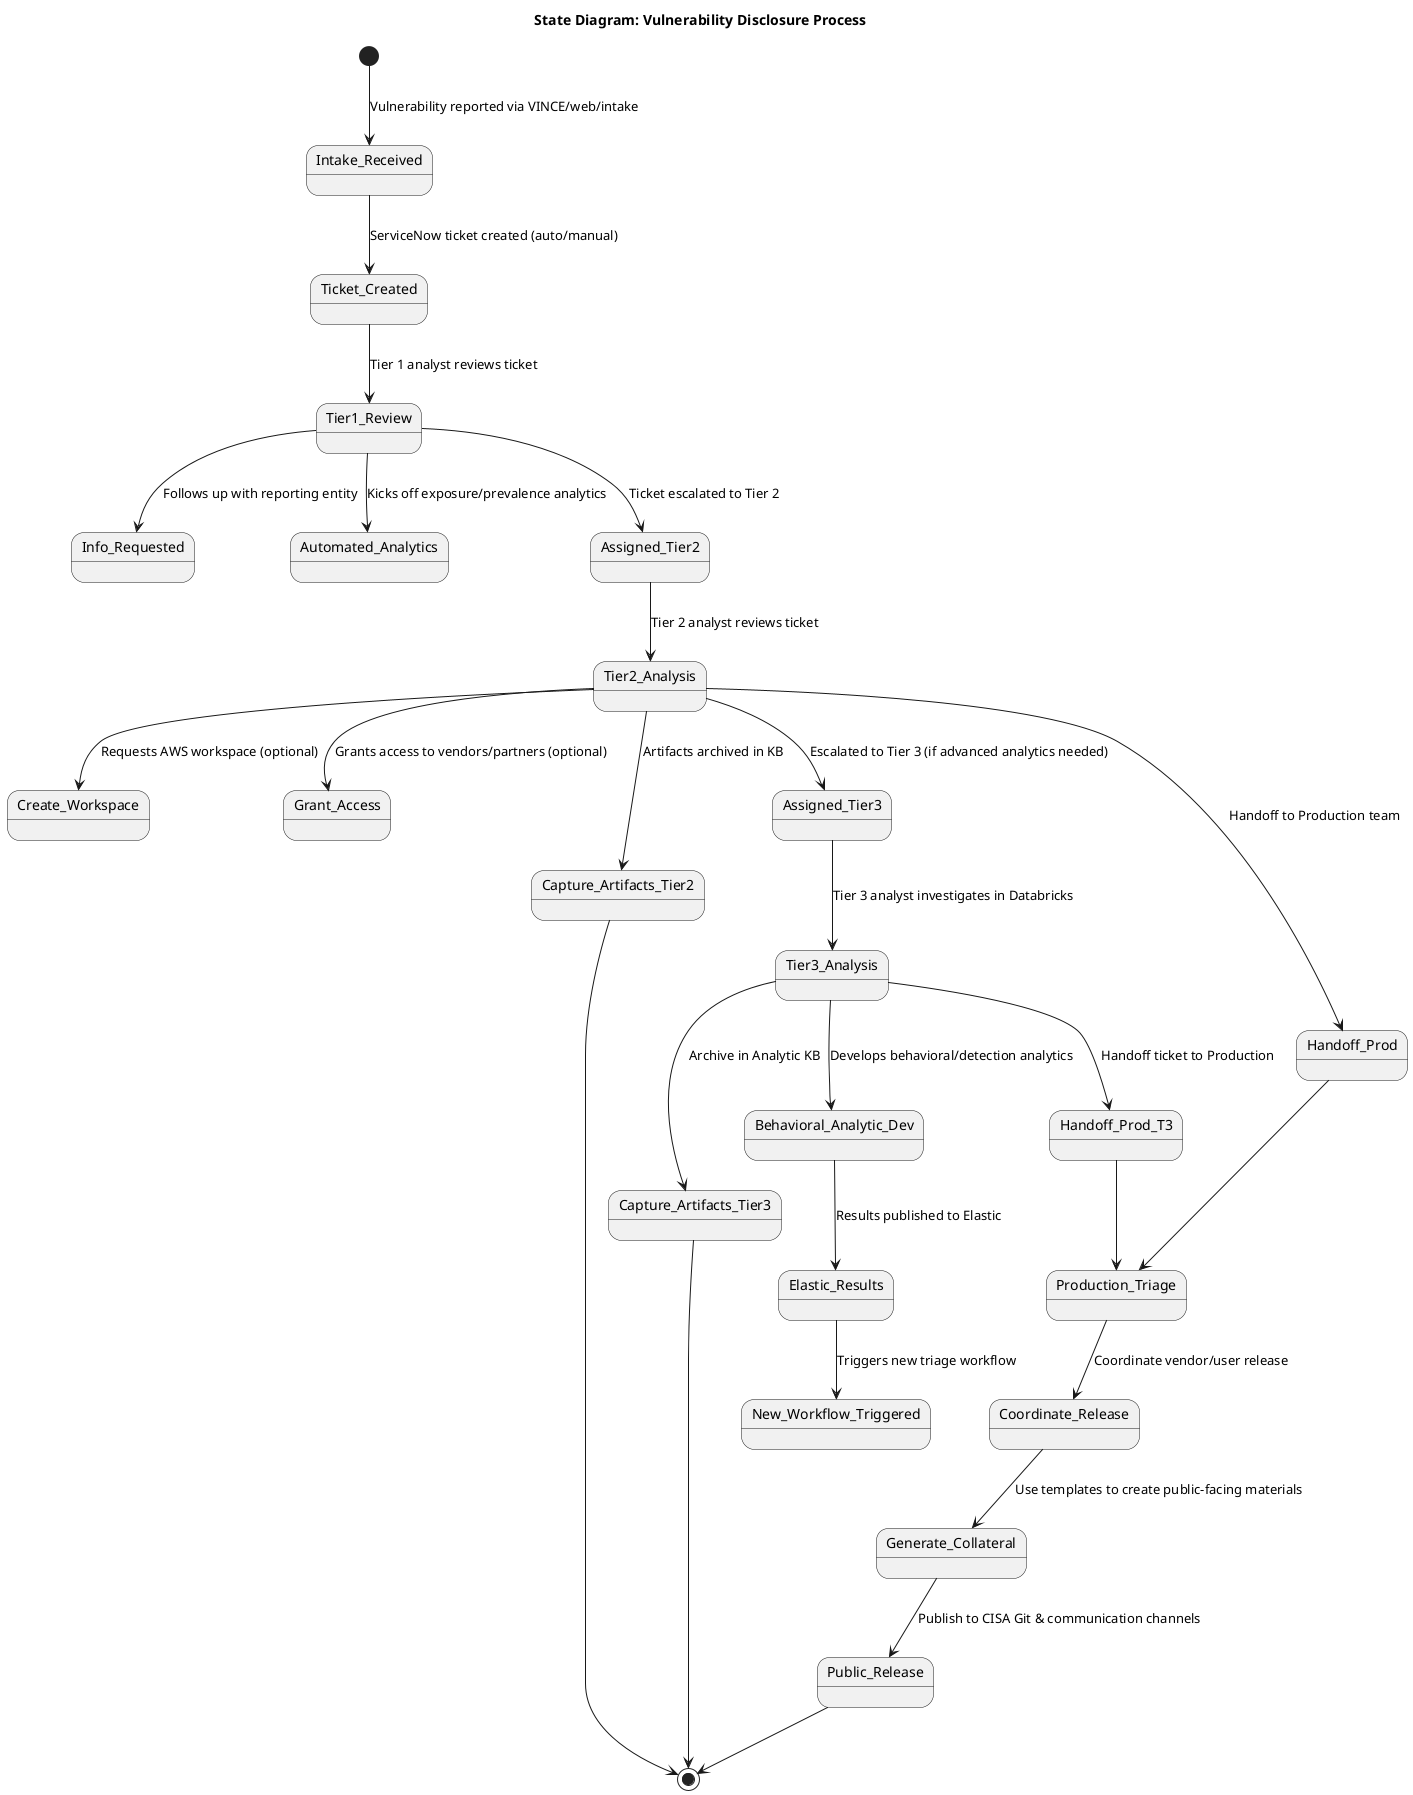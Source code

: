 @startuml
	title State Diagram: Vulnerability Disclosure Process
	
	[*] --> Intake_Received : Vulnerability reported via VINCE/web/intake
	
	Intake_Received --> Ticket_Created : ServiceNow ticket created (auto/manual)
	
	Ticket_Created --> Tier1_Review : Tier 1 analyst reviews ticket
	
	Tier1_Review --> Info_Requested : Follows up with reporting entity
	Tier1_Review --> Automated_Analytics : Kicks off exposure/prevalence analytics
	Tier1_Review --> Assigned_Tier2 : Ticket escalated to Tier 2
	
	Assigned_Tier2 --> Tier2_Analysis : Tier 2 analyst reviews ticket
	
	Tier2_Analysis --> Create_Workspace : Requests AWS workspace (optional)
	Tier2_Analysis --> Grant_Access : Grants access to vendors/partners (optional)
	Tier2_Analysis --> Capture_Artifacts_Tier2 : Artifacts archived in KB
	Tier2_Analysis --> Handoff_Prod : Handoff to Production team
	Tier2_Analysis --> Assigned_Tier3 : Escalated to Tier 3 (if advanced analytics needed)
	
	Assigned_Tier3 --> Tier3_Analysis : Tier 3 analyst investigates in Databricks
	Tier3_Analysis --> Behavioral_Analytic_Dev : Develops behavioral/detection analytics
	Behavioral_Analytic_Dev --> Elastic_Results : Results published to Elastic
	Elastic_Results --> New_Workflow_Triggered : Triggers new triage workflow
	Tier3_Analysis --> Handoff_Prod_T3 : Handoff ticket to Production
	Tier3_Analysis --> Capture_Artifacts_Tier3 : Archive in Analytic KB
	
	Handoff_Prod --> Production_Triage
	Handoff_Prod_T3 --> Production_Triage
	
	Production_Triage --> Coordinate_Release : Coordinate vendor/user release
	Coordinate_Release --> Generate_Collateral : Use templates to create public-facing materials
	Generate_Collateral --> Public_Release : Publish to CISA Git & communication channels
	
	Public_Release --> [*]
	Capture_Artifacts_Tier2 --> [*]
	Capture_Artifacts_Tier3 --> [*]

@enduml
